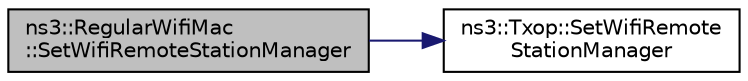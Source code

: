 digraph "ns3::RegularWifiMac::SetWifiRemoteStationManager"
{
 // LATEX_PDF_SIZE
  edge [fontname="Helvetica",fontsize="10",labelfontname="Helvetica",labelfontsize="10"];
  node [fontname="Helvetica",fontsize="10",shape=record];
  rankdir="LR";
  Node1 [label="ns3::RegularWifiMac\l::SetWifiRemoteStationManager",height=0.2,width=0.4,color="black", fillcolor="grey75", style="filled", fontcolor="black",tooltip=" "];
  Node1 -> Node2 [color="midnightblue",fontsize="10",style="solid",fontname="Helvetica"];
  Node2 [label="ns3::Txop::SetWifiRemote\lStationManager",height=0.2,width=0.4,color="black", fillcolor="white", style="filled",URL="$classns3_1_1_txop.html#ab09fd3520f361609a6eaaa629c0d3259",tooltip="Set WifiRemoteStationsManager this Txop is associated to."];
}
